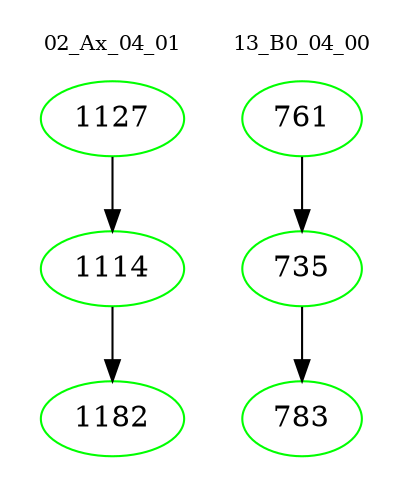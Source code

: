 digraph{
subgraph cluster_0 {
color = white
label = "02_Ax_04_01";
fontsize=10;
T0_1127 [label="1127", color="green"]
T0_1127 -> T0_1114 [color="black"]
T0_1114 [label="1114", color="green"]
T0_1114 -> T0_1182 [color="black"]
T0_1182 [label="1182", color="green"]
}
subgraph cluster_1 {
color = white
label = "13_B0_04_00";
fontsize=10;
T1_761 [label="761", color="green"]
T1_761 -> T1_735 [color="black"]
T1_735 [label="735", color="green"]
T1_735 -> T1_783 [color="black"]
T1_783 [label="783", color="green"]
}
}
